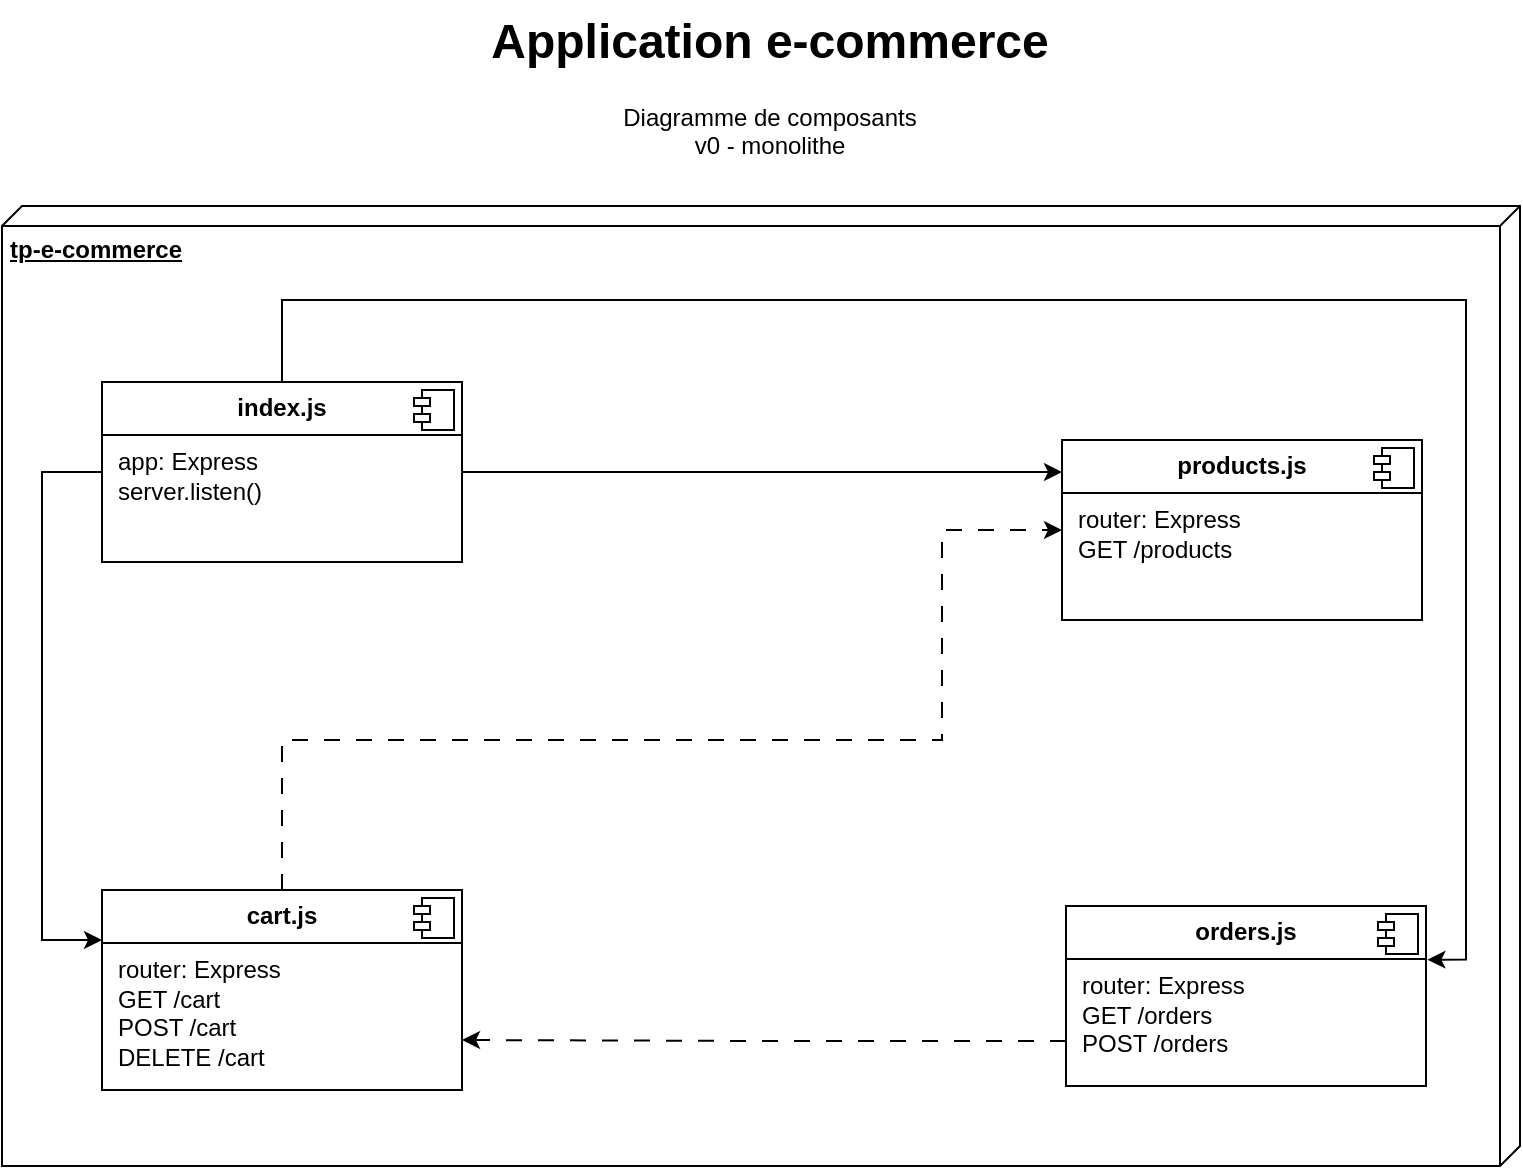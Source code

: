 <mxfile version="28.0.6">
  <diagram name="Page-1" id="TvULyZxkr06eamoJTDBu">
    <mxGraphModel dx="815" dy="491" grid="1" gridSize="10" guides="1" tooltips="1" connect="1" arrows="1" fold="1" page="1" pageScale="1" pageWidth="827" pageHeight="1169" math="0" shadow="0">
      <root>
        <mxCell id="0" />
        <mxCell id="1" parent="0" />
        <mxCell id="pZgpplsts9IiIXEKkK7a-12" value="&lt;b&gt;tp-e-commerce&lt;/b&gt;" style="verticalAlign=top;align=left;spacingTop=8;spacingLeft=2;spacingRight=12;shape=cube;size=10;direction=south;fontStyle=4;html=1;whiteSpace=wrap;" parent="1" vertex="1">
          <mxGeometry x="30" y="123" width="759" height="480" as="geometry" />
        </mxCell>
        <mxCell id="pZgpplsts9IiIXEKkK7a-1" value="&lt;h1 style=&quot;margin-top: 0px;&quot;&gt;Application e-commerce&lt;/h1&gt;&lt;p&gt;Diagramme de composants&lt;br&gt;v0 - monolithe&lt;/p&gt;" style="text;html=1;whiteSpace=wrap;overflow=hidden;rounded=0;align=center;" parent="1" vertex="1">
          <mxGeometry x="266" y="20" width="296" height="120" as="geometry" />
        </mxCell>
        <mxCell id="pZgpplsts9IiIXEKkK7a-16" style="edgeStyle=orthogonalEdgeStyle;rounded=0;orthogonalLoop=1;jettySize=auto;html=1;" parent="1" source="pZgpplsts9IiIXEKkK7a-2" edge="1">
          <mxGeometry relative="1" as="geometry">
            <mxPoint x="560" y="256" as="targetPoint" />
          </mxGeometry>
        </mxCell>
        <mxCell id="pZgpplsts9IiIXEKkK7a-17" style="edgeStyle=orthogonalEdgeStyle;rounded=0;orthogonalLoop=1;jettySize=auto;html=1;entryX=0;entryY=0.25;entryDx=0;entryDy=0;exitX=0;exitY=0.5;exitDx=0;exitDy=0;" parent="1" source="pZgpplsts9IiIXEKkK7a-2" target="pZgpplsts9IiIXEKkK7a-6" edge="1">
          <mxGeometry relative="1" as="geometry">
            <Array as="points">
              <mxPoint x="50" y="256" />
              <mxPoint x="50" y="490" />
            </Array>
          </mxGeometry>
        </mxCell>
        <mxCell id="pZgpplsts9IiIXEKkK7a-2" value="&lt;p style=&quot;margin:0px;margin-top:6px;text-align:center;&quot;&gt;&lt;b&gt;index.js&lt;/b&gt;&lt;/p&gt;&lt;hr size=&quot;1&quot; style=&quot;border-style:solid;&quot;&gt;&lt;p style=&quot;margin:0px;margin-left:8px;&quot;&gt;app: Express&lt;br&gt;server.listen()&lt;/p&gt;" style="align=left;overflow=fill;html=1;dropTarget=0;whiteSpace=wrap;" parent="1" vertex="1">
          <mxGeometry x="80" y="211" width="180" height="90" as="geometry" />
        </mxCell>
        <mxCell id="pZgpplsts9IiIXEKkK7a-3" value="" style="shape=component;jettyWidth=8;jettyHeight=4;" parent="pZgpplsts9IiIXEKkK7a-2" vertex="1">
          <mxGeometry x="1" width="20" height="20" relative="1" as="geometry">
            <mxPoint x="-24" y="4" as="offset" />
          </mxGeometry>
        </mxCell>
        <mxCell id="pZgpplsts9IiIXEKkK7a-4" value="&lt;p style=&quot;margin:0px;margin-top:6px;text-align:center;&quot;&gt;&lt;b&gt;products.js&lt;/b&gt;&lt;/p&gt;&lt;hr size=&quot;1&quot; style=&quot;border-style:solid;&quot;&gt;&lt;p style=&quot;margin:0px;margin-left:8px;&quot;&gt;router: Express&lt;br&gt;GET /products&lt;/p&gt;" style="align=left;overflow=fill;html=1;dropTarget=0;whiteSpace=wrap;" parent="1" vertex="1">
          <mxGeometry x="560" y="240" width="180" height="90" as="geometry" />
        </mxCell>
        <mxCell id="pZgpplsts9IiIXEKkK7a-5" value="" style="shape=component;jettyWidth=8;jettyHeight=4;" parent="pZgpplsts9IiIXEKkK7a-4" vertex="1">
          <mxGeometry x="1" width="20" height="20" relative="1" as="geometry">
            <mxPoint x="-24" y="4" as="offset" />
          </mxGeometry>
        </mxCell>
        <mxCell id="pZgpplsts9IiIXEKkK7a-15" style="edgeStyle=orthogonalEdgeStyle;rounded=0;orthogonalLoop=1;jettySize=auto;html=1;entryX=0;entryY=0.5;entryDx=0;entryDy=0;dashed=1;dashPattern=8 8;exitX=0.5;exitY=0;exitDx=0;exitDy=0;" parent="1" source="pZgpplsts9IiIXEKkK7a-6" target="pZgpplsts9IiIXEKkK7a-4" edge="1">
          <mxGeometry relative="1" as="geometry">
            <mxPoint x="324" y="390" as="targetPoint" />
            <Array as="points">
              <mxPoint x="170" y="390" />
              <mxPoint x="500" y="390" />
              <mxPoint x="500" y="285" />
            </Array>
          </mxGeometry>
        </mxCell>
        <mxCell id="pZgpplsts9IiIXEKkK7a-6" value="&lt;p style=&quot;margin:0px;margin-top:6px;text-align:center;&quot;&gt;&lt;b&gt;cart.js&lt;/b&gt;&lt;/p&gt;&lt;hr size=&quot;1&quot; style=&quot;border-style:solid;&quot;&gt;&lt;p style=&quot;margin:0px;margin-left:8px;&quot;&gt;router: Express&lt;br&gt;GET /cart&lt;/p&gt;&lt;p style=&quot;margin:0px;margin-left:8px;&quot;&gt;POST /cart&lt;/p&gt;&lt;p style=&quot;margin:0px;margin-left:8px;&quot;&gt;DELETE /cart&lt;/p&gt;" style="align=left;overflow=fill;html=1;dropTarget=0;whiteSpace=wrap;" parent="1" vertex="1">
          <mxGeometry x="80" y="465" width="180" height="100" as="geometry" />
        </mxCell>
        <mxCell id="pZgpplsts9IiIXEKkK7a-7" value="" style="shape=component;jettyWidth=8;jettyHeight=4;" parent="pZgpplsts9IiIXEKkK7a-6" vertex="1">
          <mxGeometry x="1" width="20" height="20" relative="1" as="geometry">
            <mxPoint x="-24" y="4" as="offset" />
          </mxGeometry>
        </mxCell>
        <mxCell id="pZgpplsts9IiIXEKkK7a-8" value="&lt;p style=&quot;margin:0px;margin-top:6px;text-align:center;&quot;&gt;&lt;b&gt;orders.js&lt;/b&gt;&lt;/p&gt;&lt;hr size=&quot;1&quot; style=&quot;border-style:solid;&quot;&gt;&lt;p style=&quot;margin:0px;margin-left:8px;&quot;&gt;router: Express&lt;br&gt;GET /orders&lt;/p&gt;&lt;p style=&quot;margin:0px;margin-left:8px;&quot;&gt;POST /orders&lt;/p&gt;" style="align=left;overflow=fill;html=1;dropTarget=0;whiteSpace=wrap;" parent="1" vertex="1">
          <mxGeometry x="562" y="473" width="180" height="90" as="geometry" />
        </mxCell>
        <mxCell id="pZgpplsts9IiIXEKkK7a-9" value="" style="shape=component;jettyWidth=8;jettyHeight=4;" parent="pZgpplsts9IiIXEKkK7a-8" vertex="1">
          <mxGeometry x="1" width="20" height="20" relative="1" as="geometry">
            <mxPoint x="-24" y="4" as="offset" />
          </mxGeometry>
        </mxCell>
        <mxCell id="pZgpplsts9IiIXEKkK7a-14" style="edgeStyle=orthogonalEdgeStyle;rounded=0;orthogonalLoop=1;jettySize=auto;html=1;entryX=1;entryY=0.75;entryDx=0;entryDy=0;dashed=1;dashPattern=8 8;exitX=0;exitY=0.75;exitDx=0;exitDy=0;" parent="1" source="pZgpplsts9IiIXEKkK7a-8" target="pZgpplsts9IiIXEKkK7a-6" edge="1">
          <mxGeometry relative="1" as="geometry">
            <mxPoint x="504" y="403" as="targetPoint" />
          </mxGeometry>
        </mxCell>
        <mxCell id="RzikusUysjCK7ET8xnCf-1" style="edgeStyle=orthogonalEdgeStyle;rounded=0;orthogonalLoop=1;jettySize=auto;html=1;entryX=1.004;entryY=0.298;entryDx=0;entryDy=0;entryPerimeter=0;" edge="1" parent="1" source="pZgpplsts9IiIXEKkK7a-2" target="pZgpplsts9IiIXEKkK7a-8">
          <mxGeometry relative="1" as="geometry">
            <Array as="points">
              <mxPoint x="170" y="170" />
              <mxPoint x="762" y="170" />
              <mxPoint x="762" y="500" />
            </Array>
          </mxGeometry>
        </mxCell>
      </root>
    </mxGraphModel>
  </diagram>
</mxfile>
